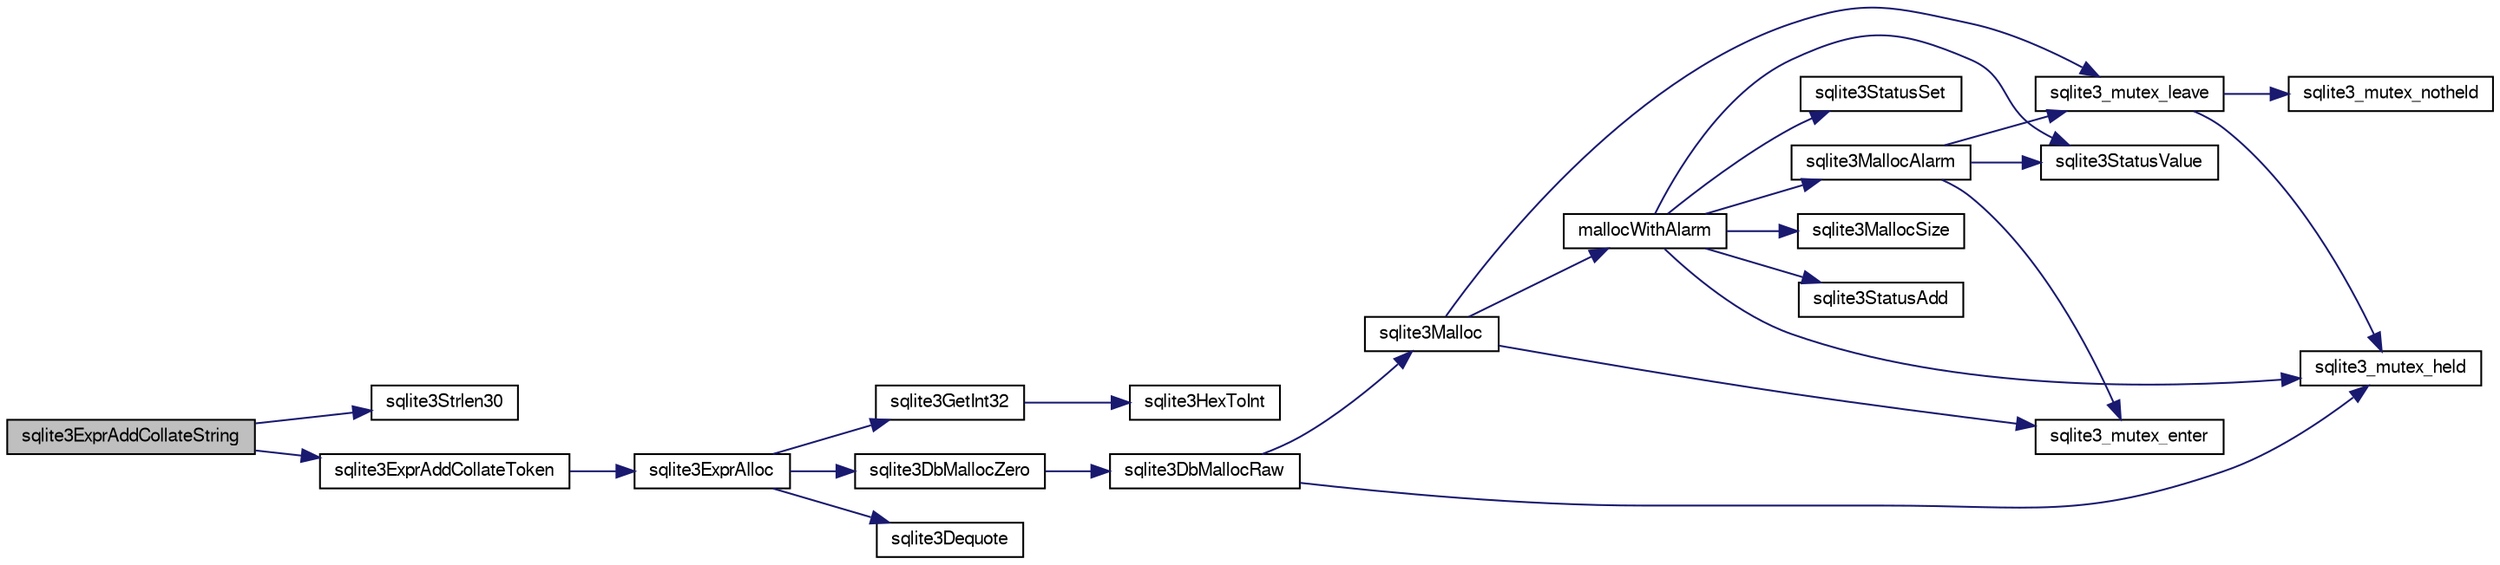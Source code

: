 digraph "sqlite3ExprAddCollateString"
{
  edge [fontname="FreeSans",fontsize="10",labelfontname="FreeSans",labelfontsize="10"];
  node [fontname="FreeSans",fontsize="10",shape=record];
  rankdir="LR";
  Node511857 [label="sqlite3ExprAddCollateString",height=0.2,width=0.4,color="black", fillcolor="grey75", style="filled", fontcolor="black"];
  Node511857 -> Node511858 [color="midnightblue",fontsize="10",style="solid",fontname="FreeSans"];
  Node511858 [label="sqlite3Strlen30",height=0.2,width=0.4,color="black", fillcolor="white", style="filled",URL="$sqlite3_8c.html#a3dcd80ba41f1a308193dee74857b62a7"];
  Node511857 -> Node511859 [color="midnightblue",fontsize="10",style="solid",fontname="FreeSans"];
  Node511859 [label="sqlite3ExprAddCollateToken",height=0.2,width=0.4,color="black", fillcolor="white", style="filled",URL="$sqlite3_8c.html#a78ef60a4dbac9c172ee8130d7d497935"];
  Node511859 -> Node511860 [color="midnightblue",fontsize="10",style="solid",fontname="FreeSans"];
  Node511860 [label="sqlite3ExprAlloc",height=0.2,width=0.4,color="black", fillcolor="white", style="filled",URL="$sqlite3_8c.html#a7f1c54604acd48617bd41d26f5db776d"];
  Node511860 -> Node511861 [color="midnightblue",fontsize="10",style="solid",fontname="FreeSans"];
  Node511861 [label="sqlite3GetInt32",height=0.2,width=0.4,color="black", fillcolor="white", style="filled",URL="$sqlite3_8c.html#a5f876209b4343549fc9224cd11c70928"];
  Node511861 -> Node511862 [color="midnightblue",fontsize="10",style="solid",fontname="FreeSans"];
  Node511862 [label="sqlite3HexToInt",height=0.2,width=0.4,color="black", fillcolor="white", style="filled",URL="$sqlite3_8c.html#ae3802c77b18399c03c8c9f973ff47239"];
  Node511860 -> Node511863 [color="midnightblue",fontsize="10",style="solid",fontname="FreeSans"];
  Node511863 [label="sqlite3DbMallocZero",height=0.2,width=0.4,color="black", fillcolor="white", style="filled",URL="$sqlite3_8c.html#a49cfebac9d6067a03442c92af73f33e4"];
  Node511863 -> Node511864 [color="midnightblue",fontsize="10",style="solid",fontname="FreeSans"];
  Node511864 [label="sqlite3DbMallocRaw",height=0.2,width=0.4,color="black", fillcolor="white", style="filled",URL="$sqlite3_8c.html#abbe8be0cf7175e11ddc3e2218fad924e"];
  Node511864 -> Node511865 [color="midnightblue",fontsize="10",style="solid",fontname="FreeSans"];
  Node511865 [label="sqlite3_mutex_held",height=0.2,width=0.4,color="black", fillcolor="white", style="filled",URL="$sqlite3_8c.html#acf77da68932b6bc163c5e68547ecc3e7"];
  Node511864 -> Node511866 [color="midnightblue",fontsize="10",style="solid",fontname="FreeSans"];
  Node511866 [label="sqlite3Malloc",height=0.2,width=0.4,color="black", fillcolor="white", style="filled",URL="$sqlite3_8c.html#a361a2eaa846b1885f123abe46f5d8b2b"];
  Node511866 -> Node511867 [color="midnightblue",fontsize="10",style="solid",fontname="FreeSans"];
  Node511867 [label="sqlite3_mutex_enter",height=0.2,width=0.4,color="black", fillcolor="white", style="filled",URL="$sqlite3_8c.html#a1c12cde690bd89f104de5cbad12a6bf5"];
  Node511866 -> Node511868 [color="midnightblue",fontsize="10",style="solid",fontname="FreeSans"];
  Node511868 [label="mallocWithAlarm",height=0.2,width=0.4,color="black", fillcolor="white", style="filled",URL="$sqlite3_8c.html#ab070d5cf8e48ec8a6a43cf025d48598b"];
  Node511868 -> Node511865 [color="midnightblue",fontsize="10",style="solid",fontname="FreeSans"];
  Node511868 -> Node511869 [color="midnightblue",fontsize="10",style="solid",fontname="FreeSans"];
  Node511869 [label="sqlite3StatusSet",height=0.2,width=0.4,color="black", fillcolor="white", style="filled",URL="$sqlite3_8c.html#afec7586c01fcb5ea17dc9d7725a589d9"];
  Node511868 -> Node511870 [color="midnightblue",fontsize="10",style="solid",fontname="FreeSans"];
  Node511870 [label="sqlite3StatusValue",height=0.2,width=0.4,color="black", fillcolor="white", style="filled",URL="$sqlite3_8c.html#a30b8ac296c6e200c1fa57708d52c6ef6"];
  Node511868 -> Node511871 [color="midnightblue",fontsize="10",style="solid",fontname="FreeSans"];
  Node511871 [label="sqlite3MallocAlarm",height=0.2,width=0.4,color="black", fillcolor="white", style="filled",URL="$sqlite3_8c.html#ada66988e8471d1198f3219c062377508"];
  Node511871 -> Node511870 [color="midnightblue",fontsize="10",style="solid",fontname="FreeSans"];
  Node511871 -> Node511872 [color="midnightblue",fontsize="10",style="solid",fontname="FreeSans"];
  Node511872 [label="sqlite3_mutex_leave",height=0.2,width=0.4,color="black", fillcolor="white", style="filled",URL="$sqlite3_8c.html#a5838d235601dbd3c1fa993555c6bcc93"];
  Node511872 -> Node511865 [color="midnightblue",fontsize="10",style="solid",fontname="FreeSans"];
  Node511872 -> Node511873 [color="midnightblue",fontsize="10",style="solid",fontname="FreeSans"];
  Node511873 [label="sqlite3_mutex_notheld",height=0.2,width=0.4,color="black", fillcolor="white", style="filled",URL="$sqlite3_8c.html#a83967c837c1c000d3b5adcfaa688f5dc"];
  Node511871 -> Node511867 [color="midnightblue",fontsize="10",style="solid",fontname="FreeSans"];
  Node511868 -> Node511874 [color="midnightblue",fontsize="10",style="solid",fontname="FreeSans"];
  Node511874 [label="sqlite3MallocSize",height=0.2,width=0.4,color="black", fillcolor="white", style="filled",URL="$sqlite3_8c.html#acf5d2a5f35270bafb050bd2def576955"];
  Node511868 -> Node511875 [color="midnightblue",fontsize="10",style="solid",fontname="FreeSans"];
  Node511875 [label="sqlite3StatusAdd",height=0.2,width=0.4,color="black", fillcolor="white", style="filled",URL="$sqlite3_8c.html#afa029f93586aeab4cc85360905dae9cd"];
  Node511866 -> Node511872 [color="midnightblue",fontsize="10",style="solid",fontname="FreeSans"];
  Node511860 -> Node511876 [color="midnightblue",fontsize="10",style="solid",fontname="FreeSans"];
  Node511876 [label="sqlite3Dequote",height=0.2,width=0.4,color="black", fillcolor="white", style="filled",URL="$sqlite3_8c.html#a7b0ccb71d60de662cbb09755454dee5d"];
}
